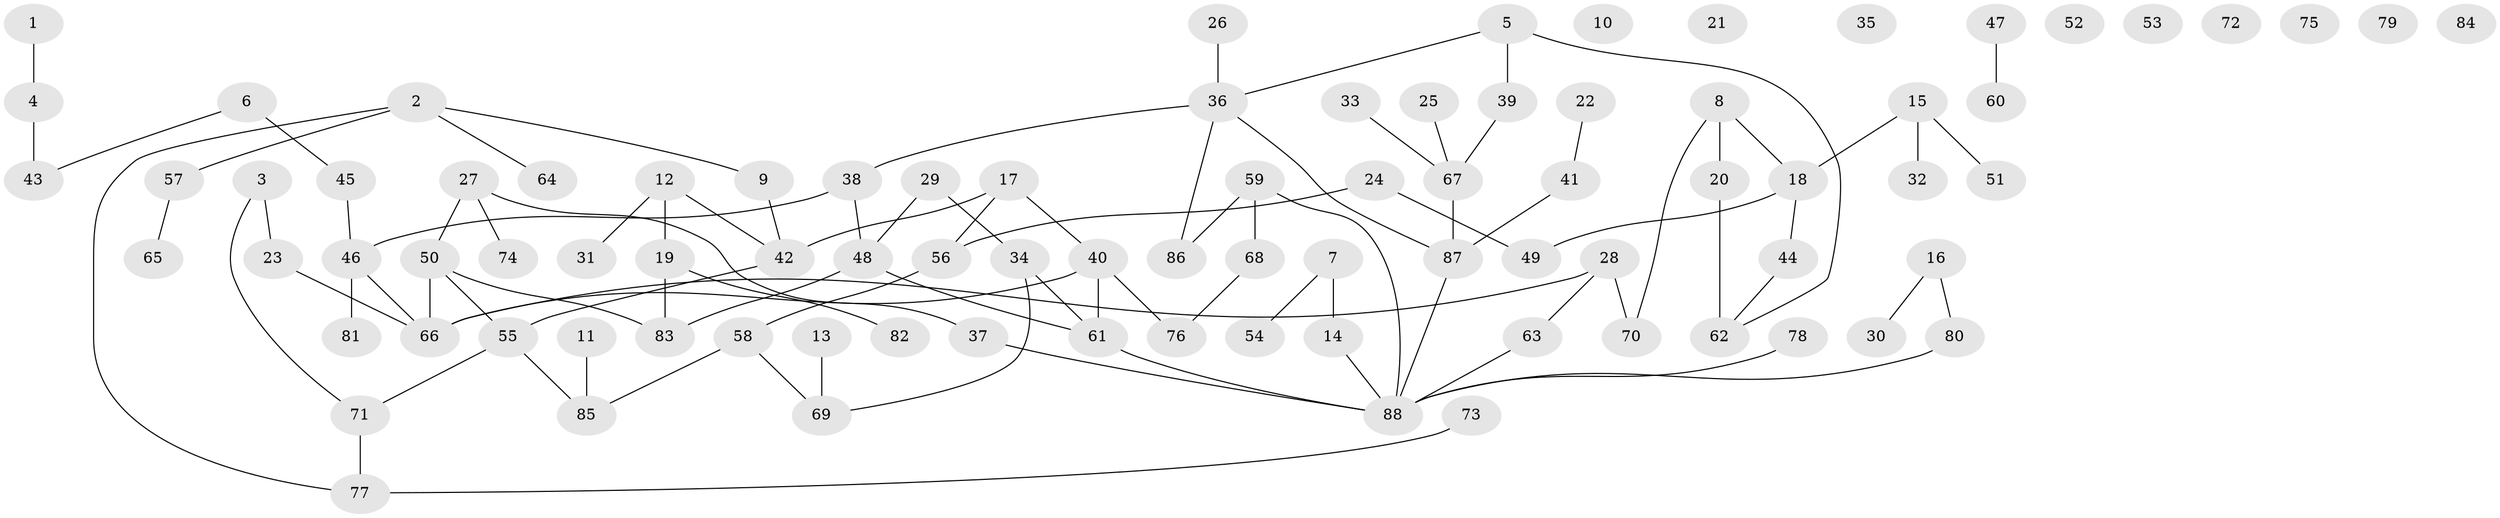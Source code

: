 // coarse degree distribution, {2: 0.17647058823529413, 10: 0.058823529411764705, 6: 0.058823529411764705, 4: 0.35294117647058826, 1: 0.17647058823529413, 3: 0.17647058823529413}
// Generated by graph-tools (version 1.1) at 2025/48/03/04/25 22:48:29]
// undirected, 88 vertices, 95 edges
graph export_dot {
  node [color=gray90,style=filled];
  1;
  2;
  3;
  4;
  5;
  6;
  7;
  8;
  9;
  10;
  11;
  12;
  13;
  14;
  15;
  16;
  17;
  18;
  19;
  20;
  21;
  22;
  23;
  24;
  25;
  26;
  27;
  28;
  29;
  30;
  31;
  32;
  33;
  34;
  35;
  36;
  37;
  38;
  39;
  40;
  41;
  42;
  43;
  44;
  45;
  46;
  47;
  48;
  49;
  50;
  51;
  52;
  53;
  54;
  55;
  56;
  57;
  58;
  59;
  60;
  61;
  62;
  63;
  64;
  65;
  66;
  67;
  68;
  69;
  70;
  71;
  72;
  73;
  74;
  75;
  76;
  77;
  78;
  79;
  80;
  81;
  82;
  83;
  84;
  85;
  86;
  87;
  88;
  1 -- 4;
  2 -- 9;
  2 -- 57;
  2 -- 64;
  2 -- 77;
  3 -- 23;
  3 -- 71;
  4 -- 43;
  5 -- 36;
  5 -- 39;
  5 -- 62;
  6 -- 43;
  6 -- 45;
  7 -- 14;
  7 -- 54;
  8 -- 18;
  8 -- 20;
  8 -- 70;
  9 -- 42;
  11 -- 85;
  12 -- 19;
  12 -- 31;
  12 -- 42;
  13 -- 69;
  14 -- 88;
  15 -- 18;
  15 -- 32;
  15 -- 51;
  16 -- 30;
  16 -- 80;
  17 -- 40;
  17 -- 42;
  17 -- 56;
  18 -- 44;
  18 -- 49;
  19 -- 82;
  19 -- 83;
  20 -- 62;
  22 -- 41;
  23 -- 66;
  24 -- 49;
  24 -- 56;
  25 -- 67;
  26 -- 36;
  27 -- 37;
  27 -- 50;
  27 -- 74;
  28 -- 63;
  28 -- 66;
  28 -- 70;
  29 -- 34;
  29 -- 48;
  33 -- 67;
  34 -- 61;
  34 -- 69;
  36 -- 38;
  36 -- 86;
  36 -- 87;
  37 -- 88;
  38 -- 46;
  38 -- 48;
  39 -- 67;
  40 -- 61;
  40 -- 66;
  40 -- 76;
  41 -- 87;
  42 -- 55;
  44 -- 62;
  45 -- 46;
  46 -- 66;
  46 -- 81;
  47 -- 60;
  48 -- 61;
  48 -- 83;
  50 -- 55;
  50 -- 66;
  50 -- 83;
  55 -- 71;
  55 -- 85;
  56 -- 58;
  57 -- 65;
  58 -- 69;
  58 -- 85;
  59 -- 68;
  59 -- 86;
  59 -- 88;
  61 -- 88;
  63 -- 88;
  67 -- 87;
  68 -- 76;
  71 -- 77;
  73 -- 77;
  78 -- 88;
  80 -- 88;
  87 -- 88;
}
